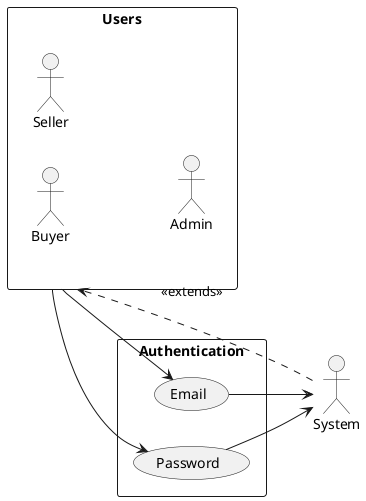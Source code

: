 ﻿
@startuml

left to right direction


rectangle "Users" as U {
    actor "Buyer" as A1
    actor "Seller" as A2
    actor "Admin" as A3
}

rectangle "Authentication" as AU {
    usecase "Email" as UC1
    usecase "Password" as UC2
}

actor "System" as A4
U -d-> UC1
U -d-> UC2
UC1 --> A4
UC2 --> A4
A4 .-> U : <<extends>>


@enduml
